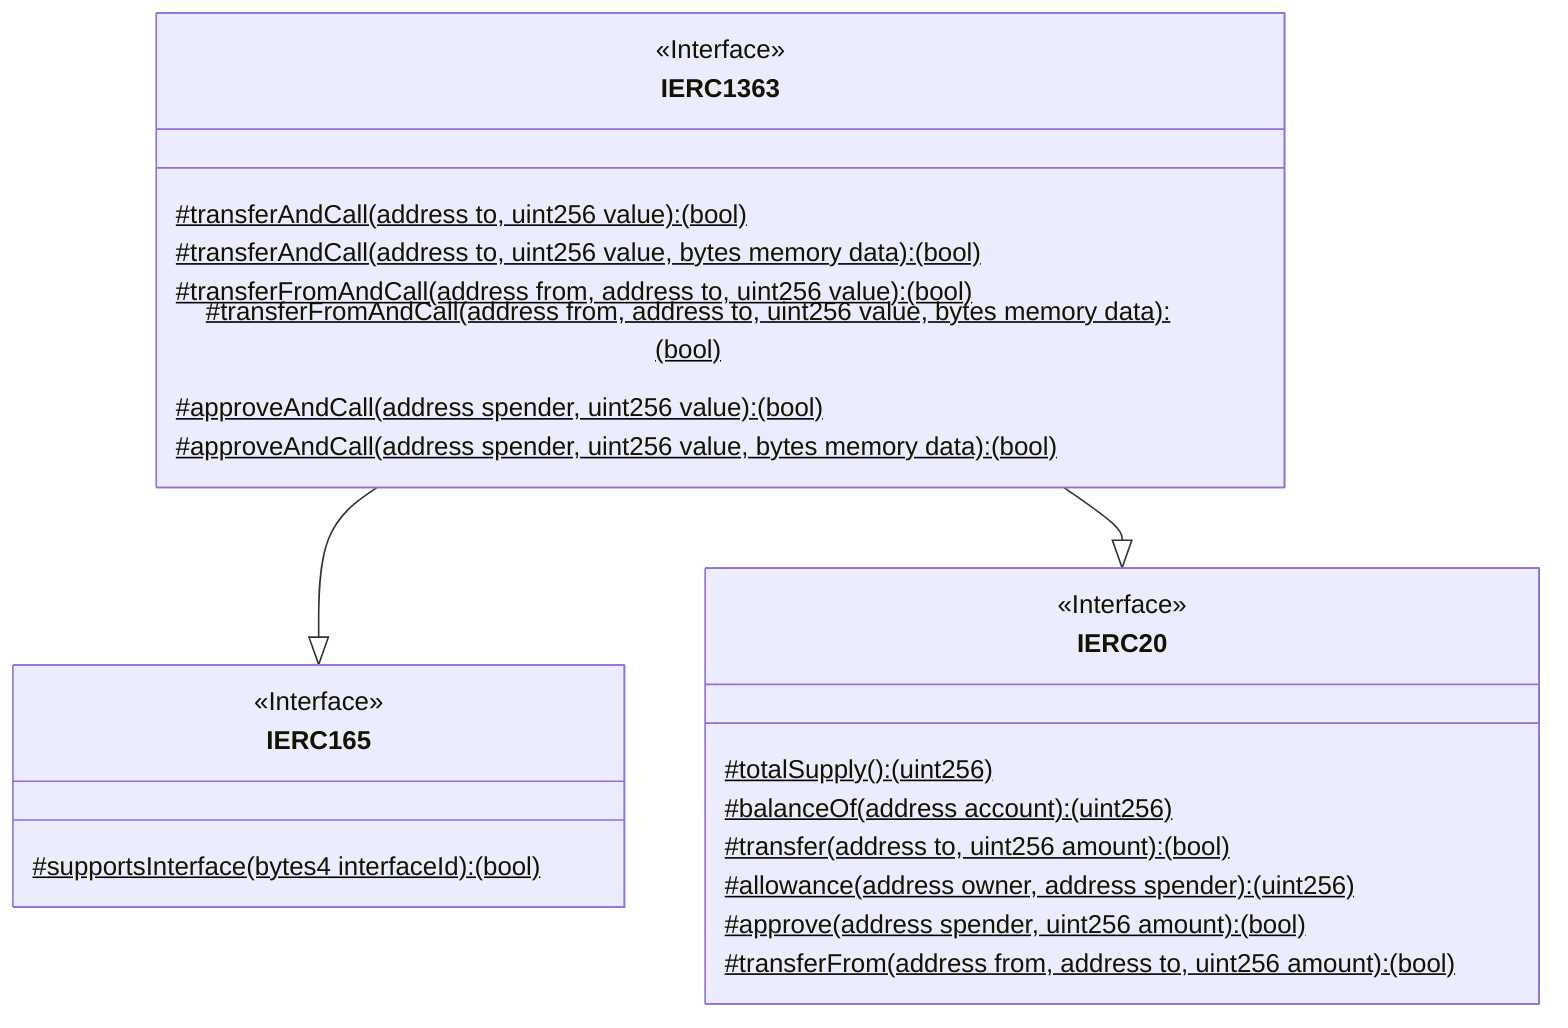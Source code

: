 classDiagram
  %% 165:3600:0
  class IERC1363 {
    <<Interface>>
    #transferAndCall(address to, uint256 value): (bool)$
    #transferAndCall(address to, uint256 value, bytes memory data): (bool)$
    #transferFromAndCall(address from, address to, uint256 value): (bool)$
    #transferFromAndCall(address from, address to, uint256 value, bytes memory data): (bool)$
    #approveAndCall(address spender, uint256 value): (bool)$
    #approveAndCall(address spender, uint256 value, bytes memory data): (bool)$
  }
  
  IERC1363 --|> IERC165
  
  %% 405:447:4
  class IERC165 {
    <<Interface>>
    #supportsInterface(bytes4 interfaceId): (bool)$
  }
  
  IERC1363 --|> IERC20
  
  %% 202:2564:3
  class IERC20 {
    <<Interface>>
    #totalSupply(): (uint256)$
    #balanceOf(address account): (uint256)$
    #transfer(address to, uint256 amount): (bool)$
    #allowance(address owner, address spender): (uint256)$
    #approve(address spender, uint256 amount): (bool)$
    #transferFrom(address from, address to, uint256 amount): (bool)$
  }